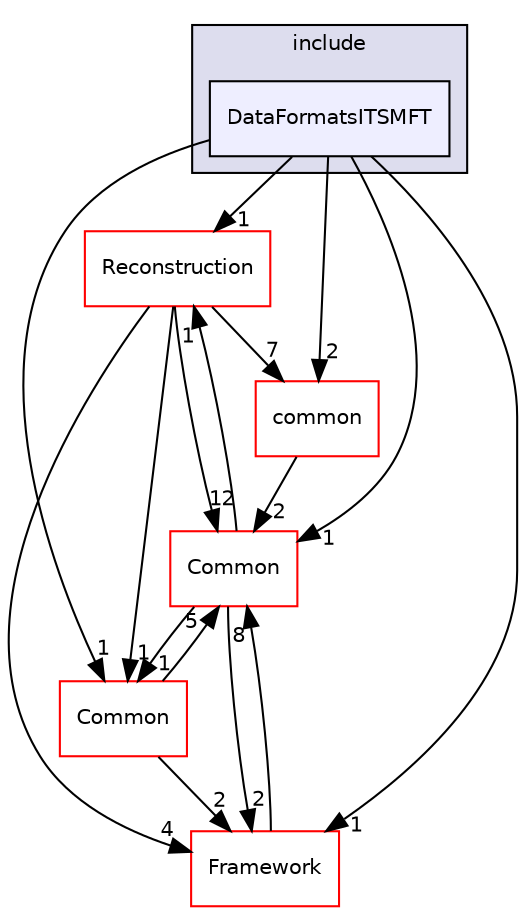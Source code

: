 digraph "/home/travis/build/AliceO2Group/AliceO2/DataFormats/Detectors/ITSMFT/common/include/DataFormatsITSMFT" {
  bgcolor=transparent;
  compound=true
  node [ fontsize="10", fontname="Helvetica"];
  edge [ labelfontsize="10", labelfontname="Helvetica"];
  subgraph clusterdir_90228e13d7e50ca0627558c8e3e745e2 {
    graph [ bgcolor="#ddddee", pencolor="black", label="include" fontname="Helvetica", fontsize="10", URL="dir_90228e13d7e50ca0627558c8e3e745e2.html"]
  dir_574ab9c39fd630a65444236d42c800d1 [shape=box, label="DataFormatsITSMFT", style="filled", fillcolor="#eeeeff", pencolor="black", URL="dir_574ab9c39fd630a65444236d42c800d1.html"];
  }
  dir_d269712cc31e133b892a3b3f6424741a [shape=box label="Reconstruction" color="red" URL="dir_d269712cc31e133b892a3b3f6424741a.html"];
  dir_4ab6b4cc6a7edbff49100e9123df213f [shape=box label="Common" color="red" URL="dir_4ab6b4cc6a7edbff49100e9123df213f.html"];
  dir_74593c7a91e03746ae2a516888bf9494 [shape=box label="Common" color="red" URL="dir_74593c7a91e03746ae2a516888bf9494.html"];
  dir_7924ba4398ae4560cd37376e44666c6d [shape=box label="common" color="red" URL="dir_7924ba4398ae4560cd37376e44666c6d.html"];
  dir_bcbb2cf9a3d3d83e5515c82071a07177 [shape=box label="Framework" color="red" URL="dir_bcbb2cf9a3d3d83e5515c82071a07177.html"];
  dir_d269712cc31e133b892a3b3f6424741a->dir_4ab6b4cc6a7edbff49100e9123df213f [headlabel="12", labeldistance=1.5 headhref="dir_000244_000035.html"];
  dir_d269712cc31e133b892a3b3f6424741a->dir_74593c7a91e03746ae2a516888bf9494 [headlabel="1", labeldistance=1.5 headhref="dir_000244_000099.html"];
  dir_d269712cc31e133b892a3b3f6424741a->dir_7924ba4398ae4560cd37376e44666c6d [headlabel="7", labeldistance=1.5 headhref="dir_000244_000089.html"];
  dir_d269712cc31e133b892a3b3f6424741a->dir_bcbb2cf9a3d3d83e5515c82071a07177 [headlabel="4", labeldistance=1.5 headhref="dir_000244_000061.html"];
  dir_4ab6b4cc6a7edbff49100e9123df213f->dir_d269712cc31e133b892a3b3f6424741a [headlabel="1", labeldistance=1.5 headhref="dir_000035_000244.html"];
  dir_4ab6b4cc6a7edbff49100e9123df213f->dir_74593c7a91e03746ae2a516888bf9494 [headlabel="1", labeldistance=1.5 headhref="dir_000035_000099.html"];
  dir_4ab6b4cc6a7edbff49100e9123df213f->dir_bcbb2cf9a3d3d83e5515c82071a07177 [headlabel="2", labeldistance=1.5 headhref="dir_000035_000061.html"];
  dir_74593c7a91e03746ae2a516888bf9494->dir_4ab6b4cc6a7edbff49100e9123df213f [headlabel="5", labeldistance=1.5 headhref="dir_000099_000035.html"];
  dir_74593c7a91e03746ae2a516888bf9494->dir_bcbb2cf9a3d3d83e5515c82071a07177 [headlabel="2", labeldistance=1.5 headhref="dir_000099_000061.html"];
  dir_574ab9c39fd630a65444236d42c800d1->dir_d269712cc31e133b892a3b3f6424741a [headlabel="1", labeldistance=1.5 headhref="dir_000113_000244.html"];
  dir_574ab9c39fd630a65444236d42c800d1->dir_4ab6b4cc6a7edbff49100e9123df213f [headlabel="1", labeldistance=1.5 headhref="dir_000113_000035.html"];
  dir_574ab9c39fd630a65444236d42c800d1->dir_74593c7a91e03746ae2a516888bf9494 [headlabel="1", labeldistance=1.5 headhref="dir_000113_000099.html"];
  dir_574ab9c39fd630a65444236d42c800d1->dir_7924ba4398ae4560cd37376e44666c6d [headlabel="2", labeldistance=1.5 headhref="dir_000113_000089.html"];
  dir_574ab9c39fd630a65444236d42c800d1->dir_bcbb2cf9a3d3d83e5515c82071a07177 [headlabel="1", labeldistance=1.5 headhref="dir_000113_000061.html"];
  dir_7924ba4398ae4560cd37376e44666c6d->dir_4ab6b4cc6a7edbff49100e9123df213f [headlabel="2", labeldistance=1.5 headhref="dir_000089_000035.html"];
  dir_bcbb2cf9a3d3d83e5515c82071a07177->dir_4ab6b4cc6a7edbff49100e9123df213f [headlabel="8", labeldistance=1.5 headhref="dir_000061_000035.html"];
}
